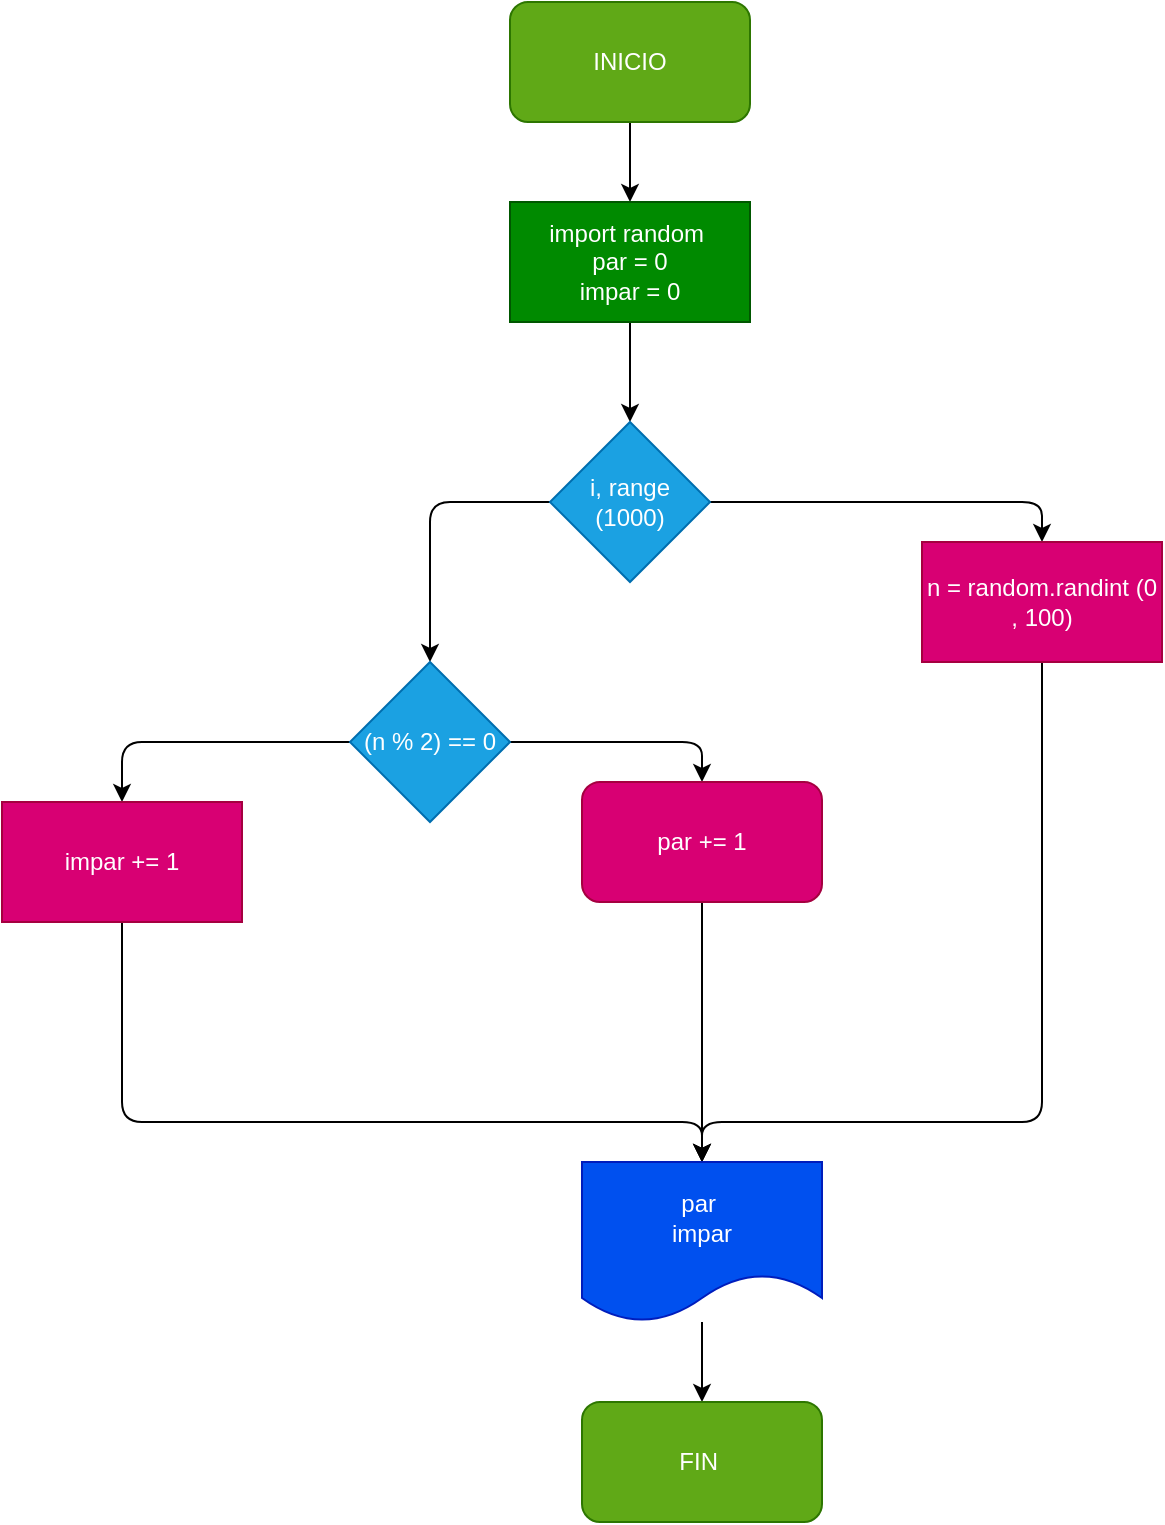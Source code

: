 <mxfile>
    <diagram id="PLLpoa1jcN707j2ZoXr6" name="Página-1">
        <mxGraphModel dx="765" dy="553" grid="1" gridSize="10" guides="1" tooltips="1" connect="1" arrows="1" fold="1" page="1" pageScale="1" pageWidth="827" pageHeight="1169" math="0" shadow="0">
            <root>
                <mxCell id="0"/>
                <mxCell id="1" parent="0"/>
                <mxCell id="16" value="" style="edgeStyle=none;html=1;fontColor=default;" edge="1" parent="1" source="2" target="3">
                    <mxGeometry relative="1" as="geometry"/>
                </mxCell>
                <mxCell id="2" value="INICIO" style="rounded=1;whiteSpace=wrap;html=1;fillColor=#60a917;fontColor=#ffffff;strokeColor=#2D7600;" vertex="1" parent="1">
                    <mxGeometry x="354" y="20" width="120" height="60" as="geometry"/>
                </mxCell>
                <mxCell id="17" value="" style="edgeStyle=none;html=1;fontColor=default;" edge="1" parent="1" source="3" target="4">
                    <mxGeometry relative="1" as="geometry"/>
                </mxCell>
                <mxCell id="3" value="import random&amp;nbsp;&lt;br&gt;par = 0&lt;br&gt;impar = 0" style="rounded=0;whiteSpace=wrap;html=1;fillColor=#008a00;fontColor=#ffffff;strokeColor=#005700;" vertex="1" parent="1">
                    <mxGeometry x="354" y="120" width="120" height="60" as="geometry"/>
                </mxCell>
                <mxCell id="14" style="edgeStyle=none;html=1;exitX=0;exitY=0.5;exitDx=0;exitDy=0;entryX=0.5;entryY=0;entryDx=0;entryDy=0;fontColor=default;" edge="1" parent="1" source="4" target="8">
                    <mxGeometry relative="1" as="geometry">
                        <Array as="points">
                            <mxPoint x="314" y="270"/>
                        </Array>
                    </mxGeometry>
                </mxCell>
                <mxCell id="15" style="edgeStyle=none;html=1;exitX=1;exitY=0.5;exitDx=0;exitDy=0;entryX=0.5;entryY=0;entryDx=0;entryDy=0;fontColor=default;" edge="1" parent="1" source="4" target="7">
                    <mxGeometry relative="1" as="geometry">
                        <Array as="points">
                            <mxPoint x="620" y="270"/>
                        </Array>
                    </mxGeometry>
                </mxCell>
                <mxCell id="4" value="i, range (1000)" style="rhombus;whiteSpace=wrap;html=1;fillColor=#1ba1e2;fontColor=#ffffff;strokeColor=#006EAF;" vertex="1" parent="1">
                    <mxGeometry x="374" y="230" width="80" height="80" as="geometry"/>
                </mxCell>
                <mxCell id="20" style="edgeStyle=none;html=1;exitX=0.5;exitY=1;exitDx=0;exitDy=0;fontColor=default;" edge="1" parent="1" source="7">
                    <mxGeometry relative="1" as="geometry">
                        <mxPoint x="450" y="600" as="targetPoint"/>
                        <Array as="points">
                            <mxPoint x="620" y="580"/>
                            <mxPoint x="450" y="580"/>
                        </Array>
                    </mxGeometry>
                </mxCell>
                <mxCell id="7" value="n = random.randint (0 , 100)" style="rounded=0;whiteSpace=wrap;html=1;fontColor=#ffffff;strokeColor=#A50040;fillColor=#d80073;" vertex="1" parent="1">
                    <mxGeometry x="560" y="290" width="120" height="60" as="geometry"/>
                </mxCell>
                <mxCell id="11" style="edgeStyle=none;html=1;exitX=0;exitY=0.5;exitDx=0;exitDy=0;entryX=0.5;entryY=0;entryDx=0;entryDy=0;fontColor=default;" edge="1" parent="1" source="8" target="10">
                    <mxGeometry relative="1" as="geometry">
                        <Array as="points">
                            <mxPoint x="160" y="390"/>
                        </Array>
                    </mxGeometry>
                </mxCell>
                <mxCell id="12" style="edgeStyle=none;html=1;exitX=1;exitY=0.5;exitDx=0;exitDy=0;entryX=0.5;entryY=0;entryDx=0;entryDy=0;fontColor=default;" edge="1" parent="1" source="8" target="9">
                    <mxGeometry relative="1" as="geometry">
                        <Array as="points">
                            <mxPoint x="450" y="390"/>
                        </Array>
                    </mxGeometry>
                </mxCell>
                <mxCell id="8" value="(n % 2) == 0" style="rhombus;whiteSpace=wrap;html=1;fontColor=#ffffff;strokeColor=#006EAF;fillColor=#1ba1e2;" vertex="1" parent="1">
                    <mxGeometry x="274" y="350" width="80" height="80" as="geometry"/>
                </mxCell>
                <mxCell id="19" style="edgeStyle=none;html=1;exitX=0.5;exitY=1;exitDx=0;exitDy=0;fontColor=default;" edge="1" parent="1" source="9">
                    <mxGeometry relative="1" as="geometry">
                        <mxPoint x="450" y="600" as="targetPoint"/>
                    </mxGeometry>
                </mxCell>
                <mxCell id="9" value="par += 1" style="rounded=1;whiteSpace=wrap;html=1;fontColor=#ffffff;strokeColor=#A50040;fillColor=#d80073;" vertex="1" parent="1">
                    <mxGeometry x="390" y="410" width="120" height="60" as="geometry"/>
                </mxCell>
                <mxCell id="18" style="edgeStyle=none;html=1;fontColor=default;" edge="1" parent="1" source="10">
                    <mxGeometry relative="1" as="geometry">
                        <mxPoint x="450" y="600" as="targetPoint"/>
                        <Array as="points">
                            <mxPoint x="160" y="580"/>
                            <mxPoint x="450" y="580"/>
                        </Array>
                    </mxGeometry>
                </mxCell>
                <mxCell id="10" value="impar += 1" style="rounded=0;whiteSpace=wrap;html=1;fontColor=#ffffff;strokeColor=#A50040;fillColor=#d80073;" vertex="1" parent="1">
                    <mxGeometry x="100" y="420" width="120" height="60" as="geometry"/>
                </mxCell>
                <mxCell id="23" value="" style="edgeStyle=none;html=1;fontColor=default;" edge="1" parent="1" source="21" target="22">
                    <mxGeometry relative="1" as="geometry"/>
                </mxCell>
                <mxCell id="21" value="par&amp;nbsp;&lt;br&gt;impar" style="shape=document;whiteSpace=wrap;html=1;boundedLbl=1;fontColor=#ffffff;strokeColor=#001DBC;fillColor=#0050ef;" vertex="1" parent="1">
                    <mxGeometry x="390" y="600" width="120" height="80" as="geometry"/>
                </mxCell>
                <mxCell id="22" value="FIN&amp;nbsp;" style="rounded=1;whiteSpace=wrap;html=1;fillColor=#60a917;fontColor=#ffffff;strokeColor=#2D7600;" vertex="1" parent="1">
                    <mxGeometry x="390" y="720" width="120" height="60" as="geometry"/>
                </mxCell>
            </root>
        </mxGraphModel>
    </diagram>
</mxfile>